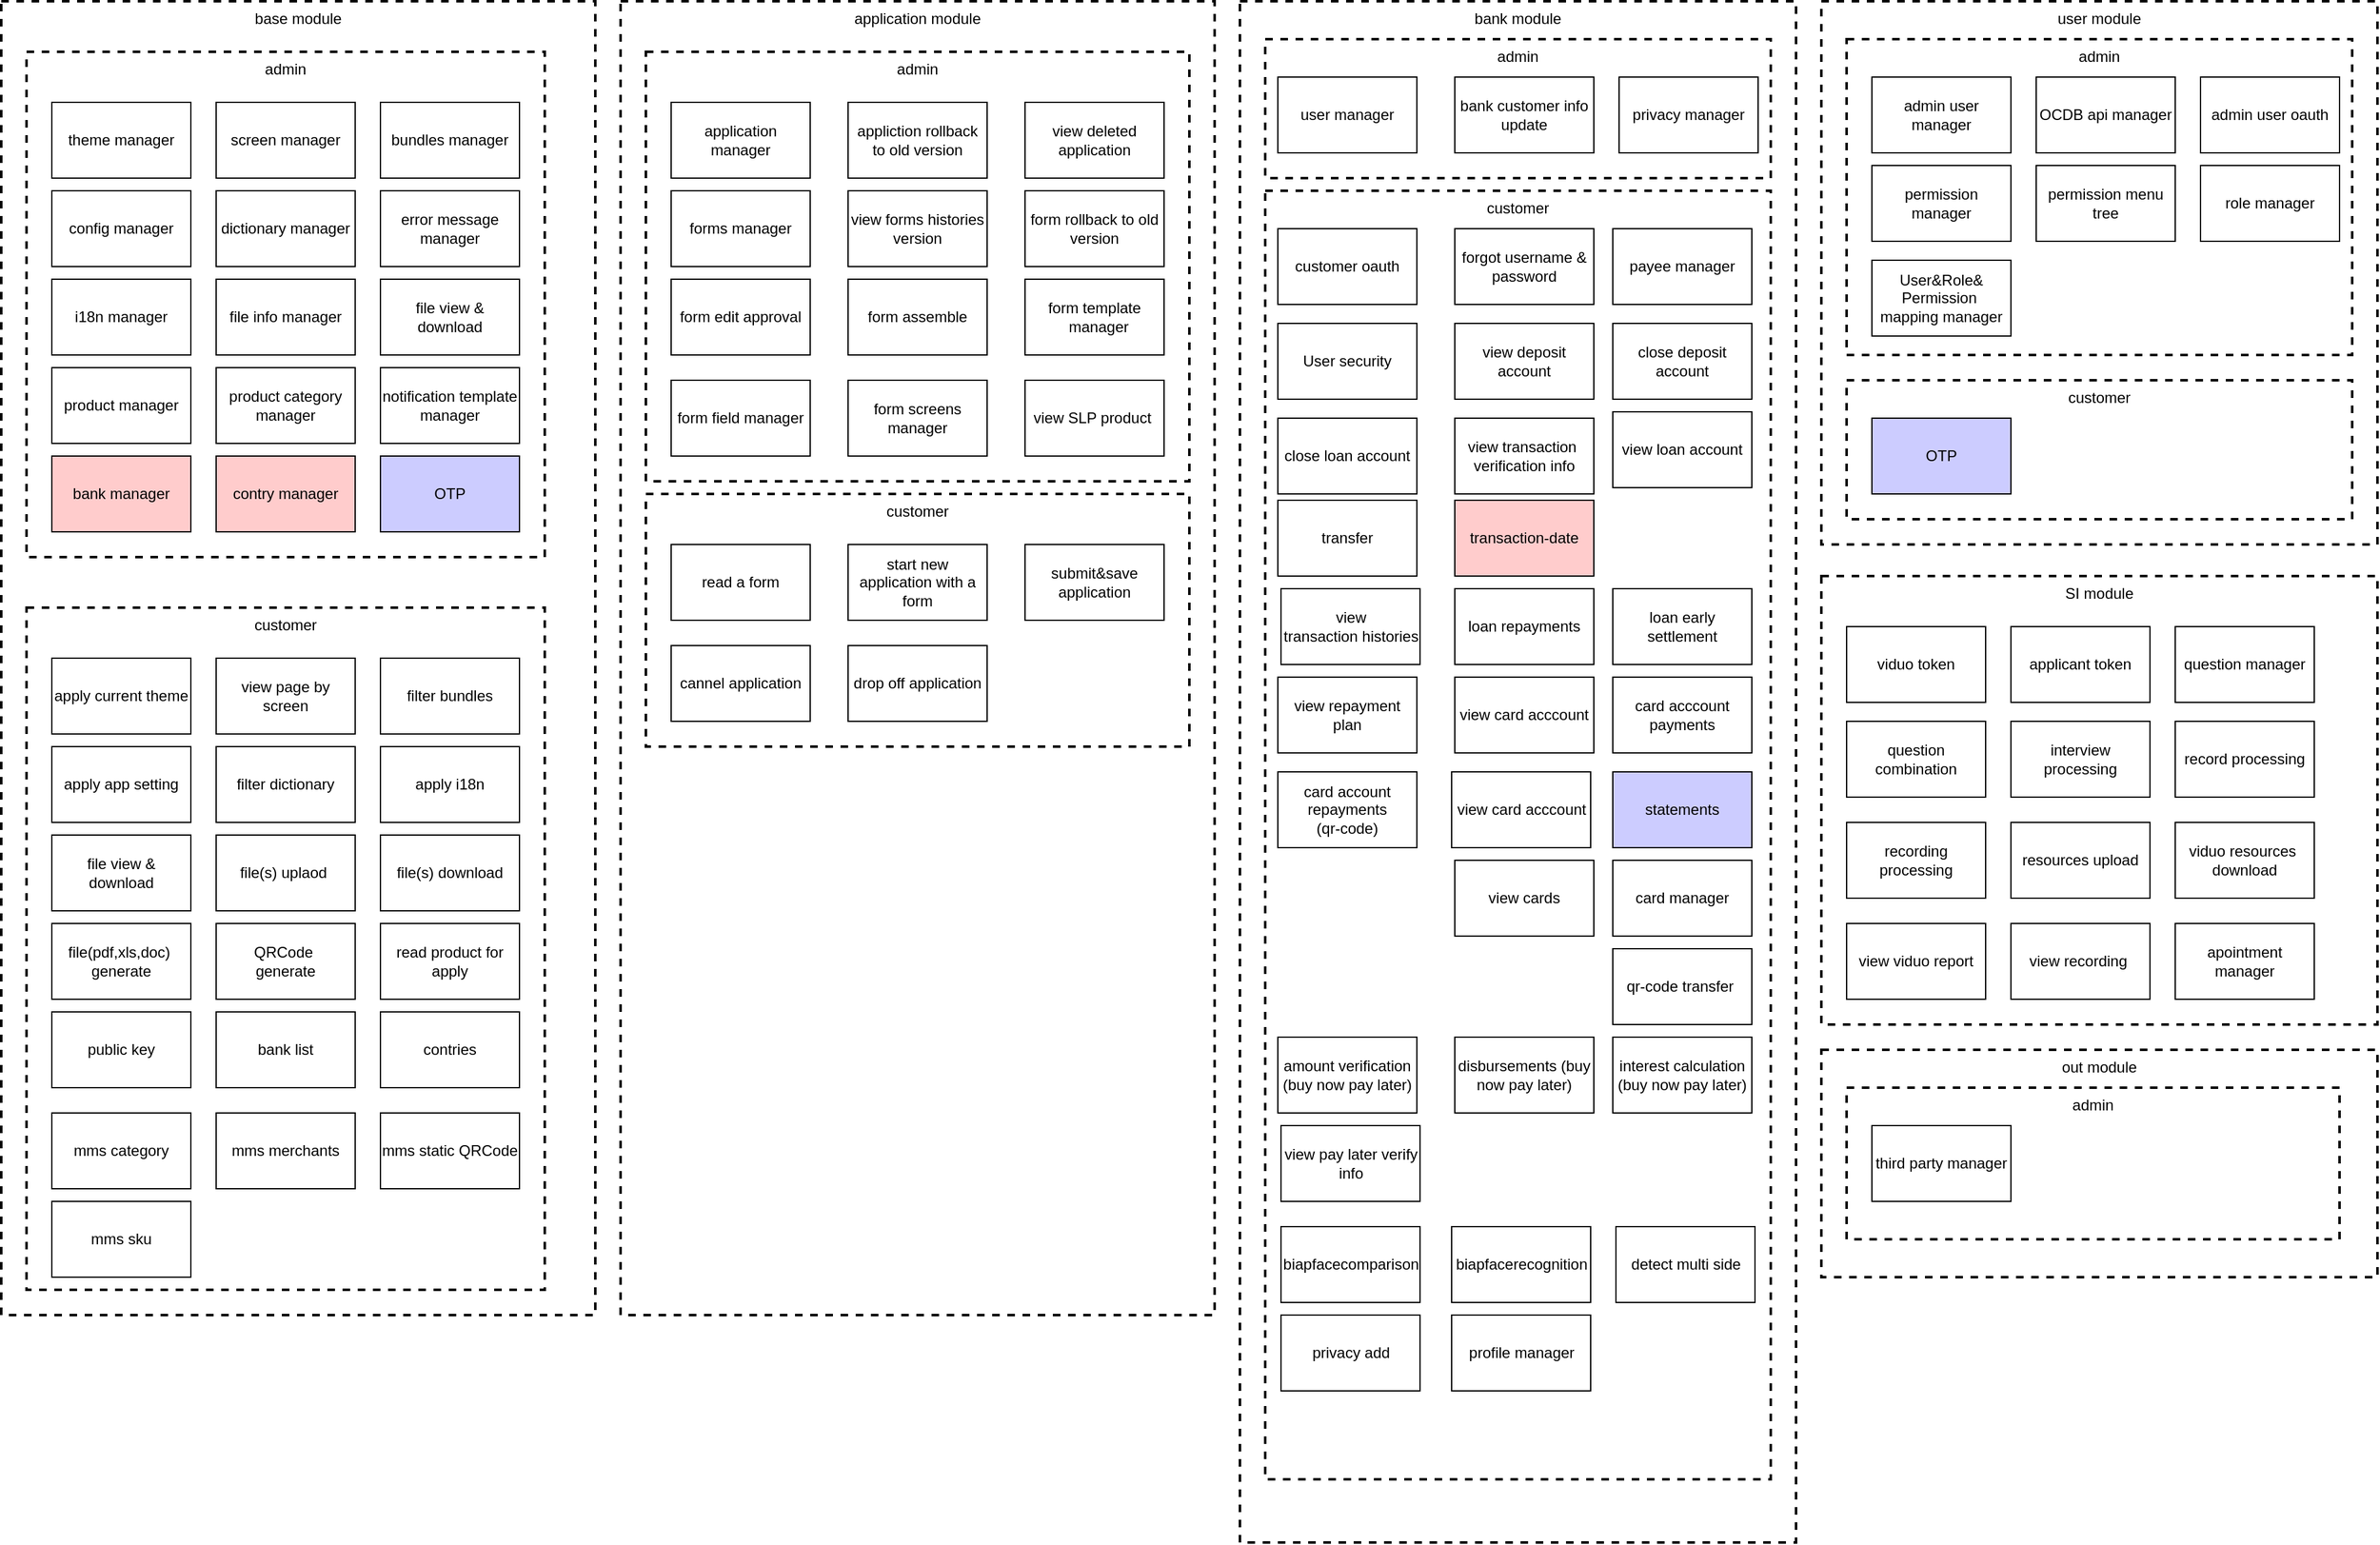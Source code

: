 <mxfile version="20.5.1" type="github">
  <diagram id="OInQUNuNO3AYRQuPPQoJ" name="第 1 页">
    <mxGraphModel dx="2062" dy="1972" grid="1" gridSize="10" guides="1" tooltips="1" connect="1" arrows="1" fold="1" page="1" pageScale="1" pageWidth="1100" pageHeight="850" math="0" shadow="0">
      <root>
        <mxCell id="0" />
        <mxCell id="1" parent="0" />
        <mxCell id="ppl4AUfpNEPx4JlbEjYc-67" value="&lt;span style=&quot;font-weight: 400;&quot;&gt;application&amp;nbsp;module&lt;/span&gt;" style="rounded=0;whiteSpace=wrap;html=1;dashed=1;strokeWidth=2;fillColor=none;verticalAlign=top;fontStyle=1" parent="1" vertex="1">
          <mxGeometry x="530" y="-830" width="470" height="1040" as="geometry" />
        </mxCell>
        <mxCell id="ppl4AUfpNEPx4JlbEjYc-68" value="&lt;span style=&quot;font-weight: 400;&quot;&gt;admin&lt;/span&gt;" style="rounded=0;whiteSpace=wrap;html=1;dashed=1;strokeWidth=2;fillColor=none;verticalAlign=top;fontStyle=1" parent="1" vertex="1">
          <mxGeometry x="550" y="-790" width="430" height="340" as="geometry" />
        </mxCell>
        <mxCell id="ppl4AUfpNEPx4JlbEjYc-69" value="&lt;span style=&quot;font-weight: 400;&quot;&gt;customer&lt;/span&gt;" style="rounded=0;whiteSpace=wrap;html=1;dashed=1;strokeWidth=2;fillColor=none;verticalAlign=top;fontStyle=1" parent="1" vertex="1">
          <mxGeometry x="550" y="-440" width="430" height="200" as="geometry" />
        </mxCell>
        <mxCell id="ppl4AUfpNEPx4JlbEjYc-70" value="application manager" style="rounded=0;whiteSpace=wrap;html=1;fontColor=#000000;fillColor=none;" parent="1" vertex="1">
          <mxGeometry x="570" y="-750" width="110" height="60" as="geometry" />
        </mxCell>
        <mxCell id="ppl4AUfpNEPx4JlbEjYc-71" value="appliction rollback to old version" style="rounded=0;whiteSpace=wrap;html=1;fontColor=#000000;fillColor=none;" parent="1" vertex="1">
          <mxGeometry x="710" y="-750" width="110" height="60" as="geometry" />
        </mxCell>
        <mxCell id="ppl4AUfpNEPx4JlbEjYc-72" value="view deleted application" style="rounded=0;whiteSpace=wrap;html=1;fontColor=#000000;fillColor=none;" parent="1" vertex="1">
          <mxGeometry x="850" y="-750" width="110" height="60" as="geometry" />
        </mxCell>
        <mxCell id="mvXVn2V-p39kU3JAdQ17-1" value="start new application with a form" style="rounded=0;whiteSpace=wrap;html=1;fontColor=#000000;fillColor=none;" parent="1" vertex="1">
          <mxGeometry x="710" y="-400" width="110" height="60" as="geometry" />
        </mxCell>
        <mxCell id="mvXVn2V-p39kU3JAdQ17-2" value="drop off application" style="rounded=0;whiteSpace=wrap;html=1;fontColor=#000000;fillColor=none;" parent="1" vertex="1">
          <mxGeometry x="710" y="-320" width="110" height="60" as="geometry" />
        </mxCell>
        <mxCell id="mvXVn2V-p39kU3JAdQ17-3" value="cannel application" style="rounded=0;whiteSpace=wrap;html=1;fontColor=#000000;fillColor=none;" parent="1" vertex="1">
          <mxGeometry x="570" y="-320" width="110" height="60" as="geometry" />
        </mxCell>
        <mxCell id="mvXVn2V-p39kU3JAdQ17-6" value="submit&amp;amp;save application" style="rounded=0;whiteSpace=wrap;html=1;fontColor=#000000;fillColor=none;" parent="1" vertex="1">
          <mxGeometry x="850" y="-400" width="110" height="60" as="geometry" />
        </mxCell>
        <mxCell id="mvXVn2V-p39kU3JAdQ17-7" value="forms manager" style="rounded=0;whiteSpace=wrap;html=1;fontColor=#000000;fillColor=none;" parent="1" vertex="1">
          <mxGeometry x="570" y="-680" width="110" height="60" as="geometry" />
        </mxCell>
        <mxCell id="mvXVn2V-p39kU3JAdQ17-8" value="view forms histories version" style="rounded=0;whiteSpace=wrap;html=1;fontColor=#000000;fillColor=none;" parent="1" vertex="1">
          <mxGeometry x="710" y="-680" width="110" height="60" as="geometry" />
        </mxCell>
        <mxCell id="mvXVn2V-p39kU3JAdQ17-9" value="form assemble" style="rounded=0;whiteSpace=wrap;html=1;fontColor=#000000;fillColor=none;" parent="1" vertex="1">
          <mxGeometry x="710" y="-610" width="110" height="60" as="geometry" />
        </mxCell>
        <mxCell id="mvXVn2V-p39kU3JAdQ17-10" value="form e&lt;span style=&quot;background-color: initial;&quot;&gt;dit approval&lt;br&gt;&lt;/span&gt;" style="rounded=0;whiteSpace=wrap;html=1;fontColor=#000000;fillColor=none;" parent="1" vertex="1">
          <mxGeometry x="570" y="-610" width="110" height="60" as="geometry" />
        </mxCell>
        <mxCell id="mvXVn2V-p39kU3JAdQ17-11" value="form rollback to old version" style="rounded=0;whiteSpace=wrap;html=1;fontColor=#000000;fillColor=none;" parent="1" vertex="1">
          <mxGeometry x="850" y="-680" width="110" height="60" as="geometry" />
        </mxCell>
        <mxCell id="mvXVn2V-p39kU3JAdQ17-12" value="form template&lt;br&gt;&amp;nbsp; manager" style="rounded=0;whiteSpace=wrap;html=1;fontColor=#000000;fillColor=none;" parent="1" vertex="1">
          <mxGeometry x="850" y="-610" width="110" height="60" as="geometry" />
        </mxCell>
        <mxCell id="mvXVn2V-p39kU3JAdQ17-13" value="form screens manager" style="rounded=0;whiteSpace=wrap;html=1;fontColor=#000000;fillColor=none;" parent="1" vertex="1">
          <mxGeometry x="710" y="-530" width="110" height="60" as="geometry" />
        </mxCell>
        <mxCell id="mvXVn2V-p39kU3JAdQ17-14" value="view SLP product&amp;nbsp;" style="rounded=0;whiteSpace=wrap;html=1;fontColor=#000000;fillColor=none;" parent="1" vertex="1">
          <mxGeometry x="850" y="-530" width="110" height="60" as="geometry" />
        </mxCell>
        <mxCell id="mvXVn2V-p39kU3JAdQ17-15" value="read a form" style="rounded=0;whiteSpace=wrap;html=1;fontColor=#000000;fillColor=none;" parent="1" vertex="1">
          <mxGeometry x="570" y="-400" width="110" height="60" as="geometry" />
        </mxCell>
        <mxCell id="mvXVn2V-p39kU3JAdQ17-17" value="&lt;span style=&quot;font-weight: 400;&quot;&gt;base module&lt;/span&gt;" style="rounded=0;whiteSpace=wrap;html=1;dashed=1;strokeWidth=2;fillColor=none;verticalAlign=top;fontStyle=1" parent="1" vertex="1">
          <mxGeometry x="40" y="-830" width="470" height="1040" as="geometry" />
        </mxCell>
        <mxCell id="mvXVn2V-p39kU3JAdQ17-18" value="&lt;span style=&quot;font-weight: 400;&quot;&gt;admin&lt;/span&gt;" style="rounded=0;whiteSpace=wrap;html=1;dashed=1;strokeWidth=2;fillColor=none;verticalAlign=top;fontStyle=1" parent="1" vertex="1">
          <mxGeometry x="60" y="-790" width="410" height="400" as="geometry" />
        </mxCell>
        <mxCell id="mvXVn2V-p39kU3JAdQ17-24" value="&lt;span style=&quot;font-weight: 400;&quot;&gt;customer&lt;/span&gt;" style="rounded=0;whiteSpace=wrap;html=1;dashed=1;strokeWidth=2;fillColor=none;verticalAlign=top;fontStyle=1" parent="1" vertex="1">
          <mxGeometry x="60" y="-350" width="410" height="540" as="geometry" />
        </mxCell>
        <mxCell id="mvXVn2V-p39kU3JAdQ17-20" value="mms category" style="rounded=0;whiteSpace=wrap;html=1;fontColor=#000000;fillColor=none;" parent="1" vertex="1">
          <mxGeometry x="80" y="50" width="110" height="60" as="geometry" />
        </mxCell>
        <mxCell id="mvXVn2V-p39kU3JAdQ17-21" value="mms&amp;nbsp;merchants" style="rounded=0;whiteSpace=wrap;html=1;fontColor=#000000;fillColor=none;" parent="1" vertex="1">
          <mxGeometry x="210" y="50" width="110" height="60" as="geometry" />
        </mxCell>
        <mxCell id="mvXVn2V-p39kU3JAdQ17-22" value="mms&amp;nbsp;static QRCode" style="rounded=0;whiteSpace=wrap;html=1;fontColor=#000000;fillColor=none;" parent="1" vertex="1">
          <mxGeometry x="340" y="50" width="110" height="60" as="geometry" />
        </mxCell>
        <mxCell id="mvXVn2V-p39kU3JAdQ17-23" value="mms&amp;nbsp;sku" style="rounded=0;whiteSpace=wrap;html=1;fontColor=#000000;fillColor=none;" parent="1" vertex="1">
          <mxGeometry x="80" y="120" width="110" height="60" as="geometry" />
        </mxCell>
        <mxCell id="mvXVn2V-p39kU3JAdQ17-26" value="theme manager" style="rounded=0;whiteSpace=wrap;html=1;fontColor=#000000;fillColor=none;" parent="1" vertex="1">
          <mxGeometry x="80" y="-750" width="110" height="60" as="geometry" />
        </mxCell>
        <mxCell id="mvXVn2V-p39kU3JAdQ17-27" value="screen manager" style="rounded=0;whiteSpace=wrap;html=1;fontColor=#000000;fillColor=none;" parent="1" vertex="1">
          <mxGeometry x="210" y="-750" width="110" height="60" as="geometry" />
        </mxCell>
        <mxCell id="mvXVn2V-p39kU3JAdQ17-28" value="bundles&amp;nbsp;manager" style="rounded=0;whiteSpace=wrap;html=1;fontColor=#000000;fillColor=none;" parent="1" vertex="1">
          <mxGeometry x="340" y="-750" width="110" height="60" as="geometry" />
        </mxCell>
        <mxCell id="mvXVn2V-p39kU3JAdQ17-29" value="error message manager" style="rounded=0;whiteSpace=wrap;html=1;fontColor=#000000;fillColor=none;" parent="1" vertex="1">
          <mxGeometry x="340" y="-680" width="110" height="60" as="geometry" />
        </mxCell>
        <mxCell id="mvXVn2V-p39kU3JAdQ17-30" value="config manager" style="rounded=0;whiteSpace=wrap;html=1;fontColor=#000000;fillColor=none;" parent="1" vertex="1">
          <mxGeometry x="80" y="-680" width="110" height="60" as="geometry" />
        </mxCell>
        <mxCell id="mvXVn2V-p39kU3JAdQ17-31" value="dictionary manager" style="rounded=0;whiteSpace=wrap;html=1;fontColor=#000000;fillColor=none;" parent="1" vertex="1">
          <mxGeometry x="210" y="-680" width="110" height="60" as="geometry" />
        </mxCell>
        <mxCell id="mvXVn2V-p39kU3JAdQ17-32" value="i18n manager" style="rounded=0;whiteSpace=wrap;html=1;fontColor=#000000;fillColor=none;" parent="1" vertex="1">
          <mxGeometry x="80" y="-610" width="110" height="60" as="geometry" />
        </mxCell>
        <mxCell id="mvXVn2V-p39kU3JAdQ17-33" value="file&amp;nbsp;info manager" style="rounded=0;whiteSpace=wrap;html=1;fontColor=#000000;fillColor=none;" parent="1" vertex="1">
          <mxGeometry x="210" y="-610" width="110" height="60" as="geometry" />
        </mxCell>
        <mxCell id="mvXVn2V-p39kU3JAdQ17-34" value="file view &amp;amp; download" style="rounded=0;whiteSpace=wrap;html=1;fontColor=#000000;fillColor=none;" parent="1" vertex="1">
          <mxGeometry x="340" y="-610" width="110" height="60" as="geometry" />
        </mxCell>
        <mxCell id="mvXVn2V-p39kU3JAdQ17-35" value="product manager" style="rounded=0;whiteSpace=wrap;html=1;fontColor=#000000;fillColor=none;" parent="1" vertex="1">
          <mxGeometry x="80" y="-540" width="110" height="60" as="geometry" />
        </mxCell>
        <mxCell id="mvXVn2V-p39kU3JAdQ17-36" value="product category manager" style="rounded=0;whiteSpace=wrap;html=1;fontColor=#000000;fillColor=none;" parent="1" vertex="1">
          <mxGeometry x="210" y="-540" width="110" height="60" as="geometry" />
        </mxCell>
        <mxCell id="mvXVn2V-p39kU3JAdQ17-37" value="notification template manager" style="rounded=0;whiteSpace=wrap;html=1;fontColor=#000000;fillColor=none;" parent="1" vertex="1">
          <mxGeometry x="340" y="-540" width="110" height="60" as="geometry" />
        </mxCell>
        <mxCell id="mvXVn2V-p39kU3JAdQ17-38" value="apply current theme" style="rounded=0;whiteSpace=wrap;html=1;fontColor=#000000;fillColor=none;" parent="1" vertex="1">
          <mxGeometry x="80" y="-310" width="110" height="60" as="geometry" />
        </mxCell>
        <mxCell id="mvXVn2V-p39kU3JAdQ17-39" value="view page by screen" style="rounded=0;whiteSpace=wrap;html=1;fontColor=#000000;fillColor=none;" parent="1" vertex="1">
          <mxGeometry x="210" y="-310" width="110" height="60" as="geometry" />
        </mxCell>
        <mxCell id="mvXVn2V-p39kU3JAdQ17-41" value="filter bundles" style="rounded=0;whiteSpace=wrap;html=1;fontColor=#000000;fillColor=none;" parent="1" vertex="1">
          <mxGeometry x="340" y="-310" width="110" height="60" as="geometry" />
        </mxCell>
        <mxCell id="mvXVn2V-p39kU3JAdQ17-42" value="apply app setting" style="rounded=0;whiteSpace=wrap;html=1;fontColor=#000000;fillColor=none;" parent="1" vertex="1">
          <mxGeometry x="80" y="-240" width="110" height="60" as="geometry" />
        </mxCell>
        <mxCell id="mvXVn2V-p39kU3JAdQ17-43" value="filter dictionary" style="rounded=0;whiteSpace=wrap;html=1;fontColor=#000000;fillColor=none;" parent="1" vertex="1">
          <mxGeometry x="210" y="-240" width="110" height="60" as="geometry" />
        </mxCell>
        <mxCell id="mvXVn2V-p39kU3JAdQ17-46" value="file view &amp;amp; download" style="rounded=0;whiteSpace=wrap;html=1;fontColor=#000000;fillColor=none;" parent="1" vertex="1">
          <mxGeometry x="80" y="-170" width="110" height="60" as="geometry" />
        </mxCell>
        <mxCell id="mvXVn2V-p39kU3JAdQ17-47" value="apply i18n" style="rounded=0;whiteSpace=wrap;html=1;fontColor=#000000;fillColor=none;" parent="1" vertex="1">
          <mxGeometry x="340" y="-240" width="110" height="60" as="geometry" />
        </mxCell>
        <mxCell id="mvXVn2V-p39kU3JAdQ17-48" value="file(s) uplaod&amp;nbsp;" style="rounded=0;whiteSpace=wrap;html=1;fontColor=#000000;fillColor=none;" parent="1" vertex="1">
          <mxGeometry x="210" y="-170" width="110" height="60" as="geometry" />
        </mxCell>
        <mxCell id="mvXVn2V-p39kU3JAdQ17-49" value="file(s) download" style="rounded=0;whiteSpace=wrap;html=1;fontColor=#000000;fillColor=none;" parent="1" vertex="1">
          <mxGeometry x="340" y="-170" width="110" height="60" as="geometry" />
        </mxCell>
        <mxCell id="mvXVn2V-p39kU3JAdQ17-51" value="file(pdf,xls,doc)&amp;nbsp;&lt;div&gt;generate&lt;/div&gt;" style="rounded=0;whiteSpace=wrap;html=1;fontColor=#000000;fillColor=none;" parent="1" vertex="1">
          <mxGeometry x="80" y="-100" width="110" height="60" as="geometry" />
        </mxCell>
        <mxCell id="mvXVn2V-p39kU3JAdQ17-53" value="QRCode&amp;nbsp;&lt;div&gt;generate&lt;/div&gt;" style="rounded=0;whiteSpace=wrap;html=1;fontColor=#000000;fillColor=none;" parent="1" vertex="1">
          <mxGeometry x="210" y="-100" width="110" height="60" as="geometry" />
        </mxCell>
        <mxCell id="mvXVn2V-p39kU3JAdQ17-54" value="read product&amp;nbsp;for apply" style="rounded=0;whiteSpace=wrap;html=1;fontColor=#000000;fillColor=none;" parent="1" vertex="1">
          <mxGeometry x="340" y="-100" width="110" height="60" as="geometry" />
        </mxCell>
        <mxCell id="mvXVn2V-p39kU3JAdQ17-56" value="public key" style="rounded=0;whiteSpace=wrap;html=1;fontColor=#000000;fillColor=none;" parent="1" vertex="1">
          <mxGeometry x="80" y="-30" width="110" height="60" as="geometry" />
        </mxCell>
        <mxCell id="mvXVn2V-p39kU3JAdQ17-57" value="bank list" style="rounded=0;whiteSpace=wrap;html=1;fontColor=#000000;fillColor=none;" parent="1" vertex="1">
          <mxGeometry x="210" y="-30" width="110" height="60" as="geometry" />
        </mxCell>
        <mxCell id="mvXVn2V-p39kU3JAdQ17-58" value="&lt;span style=&quot;font-weight: 400;&quot;&gt;bank module&lt;/span&gt;" style="rounded=0;whiteSpace=wrap;html=1;dashed=1;strokeWidth=2;fillColor=none;verticalAlign=top;fontStyle=1" parent="1" vertex="1">
          <mxGeometry x="1020" y="-830" width="440" height="1220" as="geometry" />
        </mxCell>
        <mxCell id="mvXVn2V-p39kU3JAdQ17-59" value="&lt;span style=&quot;font-weight: 400;&quot;&gt;admin&lt;/span&gt;" style="rounded=0;whiteSpace=wrap;html=1;dashed=1;strokeWidth=2;fillColor=none;verticalAlign=top;fontStyle=1" parent="1" vertex="1">
          <mxGeometry x="1040" y="-800" width="400" height="110" as="geometry" />
        </mxCell>
        <mxCell id="mvXVn2V-p39kU3JAdQ17-60" value="&lt;span style=&quot;font-weight: 400;&quot;&gt;customer&lt;/span&gt;" style="rounded=0;whiteSpace=wrap;html=1;dashed=1;strokeWidth=2;fillColor=none;verticalAlign=top;fontStyle=1" parent="1" vertex="1">
          <mxGeometry x="1040" y="-680" width="400" height="1020" as="geometry" />
        </mxCell>
        <mxCell id="mvXVn2V-p39kU3JAdQ17-62" value="user manager" style="rounded=0;whiteSpace=wrap;html=1;fontColor=#000000;fillColor=none;" parent="1" vertex="1">
          <mxGeometry x="1050" y="-770" width="110" height="60" as="geometry" />
        </mxCell>
        <mxCell id="mvXVn2V-p39kU3JAdQ17-63" value="&lt;span style=&quot;font-weight: normal;&quot;&gt;privacy manager&lt;/span&gt;" style="rounded=0;whiteSpace=wrap;html=1;fontColor=#000000;fillColor=none;fontStyle=1" parent="1" vertex="1">
          <mxGeometry x="1320" y="-770" width="110" height="60" as="geometry" />
        </mxCell>
        <mxCell id="mvXVn2V-p39kU3JAdQ17-65" value="contries" style="rounded=0;whiteSpace=wrap;html=1;fontColor=#000000;fillColor=none;" parent="1" vertex="1">
          <mxGeometry x="340" y="-30" width="110" height="60" as="geometry" />
        </mxCell>
        <mxCell id="mvXVn2V-p39kU3JAdQ17-66" value="bank customer info update" style="rounded=0;whiteSpace=wrap;html=1;fontColor=#000000;fillColor=none;" parent="1" vertex="1">
          <mxGeometry x="1190" y="-770" width="110" height="60" as="geometry" />
        </mxCell>
        <mxCell id="mvXVn2V-p39kU3JAdQ17-67" value="customer oauth" style="rounded=0;whiteSpace=wrap;html=1;fontColor=#000000;fillColor=none;" parent="1" vertex="1">
          <mxGeometry x="1050" y="-650" width="110" height="60" as="geometry" />
        </mxCell>
        <mxCell id="mvXVn2V-p39kU3JAdQ17-68" value="forgot username &amp;amp; password" style="rounded=0;whiteSpace=wrap;html=1;fontColor=#000000;fillColor=none;" parent="1" vertex="1">
          <mxGeometry x="1190" y="-650" width="110" height="60" as="geometry" />
        </mxCell>
        <mxCell id="mvXVn2V-p39kU3JAdQ17-69" value="payee manager" style="rounded=0;whiteSpace=wrap;html=1;fontColor=#000000;fillColor=none;" parent="1" vertex="1">
          <mxGeometry x="1315" y="-650" width="110" height="60" as="geometry" />
        </mxCell>
        <mxCell id="mvXVn2V-p39kU3JAdQ17-70" value="User security" style="rounded=0;whiteSpace=wrap;html=1;fontColor=#000000;fillColor=none;" parent="1" vertex="1">
          <mxGeometry x="1050" y="-575" width="110" height="60" as="geometry" />
        </mxCell>
        <mxCell id="mvXVn2V-p39kU3JAdQ17-72" value="view deposit account" style="rounded=0;whiteSpace=wrap;html=1;fontColor=#000000;fillColor=none;" parent="1" vertex="1">
          <mxGeometry x="1190" y="-575" width="110" height="60" as="geometry" />
        </mxCell>
        <mxCell id="mvXVn2V-p39kU3JAdQ17-73" value="close deposit account" style="rounded=0;whiteSpace=wrap;html=1;fontColor=#000000;fillColor=none;" parent="1" vertex="1">
          <mxGeometry x="1315" y="-575" width="110" height="60" as="geometry" />
        </mxCell>
        <mxCell id="mvXVn2V-p39kU3JAdQ17-77" value="view transaction&amp;nbsp;histories" style="rounded=0;whiteSpace=wrap;html=1;fontColor=#000000;fillColor=none;" parent="1" vertex="1">
          <mxGeometry x="1052.5" y="-365" width="110" height="60" as="geometry" />
        </mxCell>
        <mxCell id="mvXVn2V-p39kU3JAdQ17-79" value="view loan account" style="rounded=0;whiteSpace=wrap;html=1;fontColor=#000000;fillColor=none;" parent="1" vertex="1">
          <mxGeometry x="1315" y="-505" width="110" height="60" as="geometry" />
        </mxCell>
        <mxCell id="mvXVn2V-p39kU3JAdQ17-80" value="close loan account" style="rounded=0;whiteSpace=wrap;html=1;fontColor=#000000;fillColor=none;" parent="1" vertex="1">
          <mxGeometry x="1050" y="-500" width="110" height="60" as="geometry" />
        </mxCell>
        <mxCell id="mvXVn2V-p39kU3JAdQ17-84" value="loan repayments" style="rounded=0;whiteSpace=wrap;html=1;fontColor=#000000;fillColor=none;" parent="1" vertex="1">
          <mxGeometry x="1190" y="-365" width="110" height="60" as="geometry" />
        </mxCell>
        <mxCell id="mvXVn2V-p39kU3JAdQ17-85" value="loan&amp;nbsp;early settlement" style="rounded=0;whiteSpace=wrap;html=1;fontColor=#000000;fillColor=none;" parent="1" vertex="1">
          <mxGeometry x="1315" y="-365" width="110" height="60" as="geometry" />
        </mxCell>
        <mxCell id="mvXVn2V-p39kU3JAdQ17-87" value="view repayment plan" style="rounded=0;whiteSpace=wrap;html=1;fontColor=#000000;fillColor=none;" parent="1" vertex="1">
          <mxGeometry x="1050" y="-295" width="110" height="60" as="geometry" />
        </mxCell>
        <mxCell id="mvXVn2V-p39kU3JAdQ17-90" value="card acccount payments" style="rounded=0;whiteSpace=wrap;html=1;fontColor=#000000;fillColor=none;" parent="1" vertex="1">
          <mxGeometry x="1315" y="-295" width="110" height="60" as="geometry" />
        </mxCell>
        <mxCell id="mvXVn2V-p39kU3JAdQ17-91" value="view card acccount" style="rounded=0;whiteSpace=wrap;html=1;fontColor=#000000;fillColor=none;" parent="1" vertex="1">
          <mxGeometry x="1190" y="-295" width="110" height="60" as="geometry" />
        </mxCell>
        <mxCell id="mvXVn2V-p39kU3JAdQ17-92" value="card account repayments&lt;br&gt;(qr-code)" style="rounded=0;whiteSpace=wrap;html=1;fontColor=#000000;fillColor=none;" parent="1" vertex="1">
          <mxGeometry x="1050" y="-220" width="110" height="60" as="geometry" />
        </mxCell>
        <mxCell id="mvXVn2V-p39kU3JAdQ17-94" value="statements" style="rounded=0;whiteSpace=wrap;html=1;fontColor=#000000;fillColor=#CCCCFF;gradientColor=none;" parent="1" vertex="1">
          <mxGeometry x="1315" y="-220" width="110" height="60" as="geometry" />
        </mxCell>
        <mxCell id="mvXVn2V-p39kU3JAdQ17-96" value="view cards" style="rounded=0;whiteSpace=wrap;html=1;fontColor=#000000;fillColor=none;" parent="1" vertex="1">
          <mxGeometry x="1190" y="-150" width="110" height="60" as="geometry" />
        </mxCell>
        <mxCell id="mvXVn2V-p39kU3JAdQ17-98" value="card manager" style="rounded=0;whiteSpace=wrap;html=1;fontColor=#000000;fillColor=none;" parent="1" vertex="1">
          <mxGeometry x="1315" y="-150" width="110" height="60" as="geometry" />
        </mxCell>
        <mxCell id="mvXVn2V-p39kU3JAdQ17-102" value="qr-code transfer&amp;nbsp;" style="rounded=0;whiteSpace=wrap;html=1;fontColor=#000000;fillColor=none;" parent="1" vertex="1">
          <mxGeometry x="1315" y="-80" width="110" height="60" as="geometry" />
        </mxCell>
        <mxCell id="mvXVn2V-p39kU3JAdQ17-103" value="amount verification (buy now pay later)" style="rounded=0;whiteSpace=wrap;html=1;fontColor=#000000;fillColor=none;" parent="1" vertex="1">
          <mxGeometry x="1050" y="-10" width="110" height="60" as="geometry" />
        </mxCell>
        <mxCell id="mvXVn2V-p39kU3JAdQ17-104" value="disbursements (buy now pay later)" style="rounded=0;whiteSpace=wrap;html=1;fontColor=#000000;fillColor=none;" parent="1" vertex="1">
          <mxGeometry x="1190" y="-10" width="110" height="60" as="geometry" />
        </mxCell>
        <mxCell id="mvXVn2V-p39kU3JAdQ17-105" value="interest calculation (buy now pay later)" style="rounded=0;whiteSpace=wrap;html=1;fontColor=#000000;fillColor=none;" parent="1" vertex="1">
          <mxGeometry x="1315" y="-10" width="110" height="60" as="geometry" />
        </mxCell>
        <mxCell id="mvXVn2V-p39kU3JAdQ17-106" value="biapfacecomparison" style="rounded=0;whiteSpace=wrap;html=1;fontColor=#000000;fillColor=none;" parent="1" vertex="1">
          <mxGeometry x="1052.5" y="140" width="110" height="60" as="geometry" />
        </mxCell>
        <mxCell id="mvXVn2V-p39kU3JAdQ17-107" value="biapfacerecognition" style="rounded=0;whiteSpace=wrap;html=1;fontColor=#000000;fillColor=none;" parent="1" vertex="1">
          <mxGeometry x="1187.5" y="140" width="110" height="60" as="geometry" />
        </mxCell>
        <mxCell id="mvXVn2V-p39kU3JAdQ17-108" value="detect multi side" style="rounded=0;whiteSpace=wrap;html=1;fontColor=#000000;fillColor=none;" parent="1" vertex="1">
          <mxGeometry x="1317.5" y="140" width="110" height="60" as="geometry" />
        </mxCell>
        <mxCell id="lsaPHRyVFNU2QhNYm0W4-1" value="&lt;span style=&quot;font-weight: 400;&quot;&gt;user module&lt;/span&gt;" style="rounded=0;whiteSpace=wrap;html=1;dashed=1;strokeWidth=2;fillColor=none;verticalAlign=top;fontStyle=1" parent="1" vertex="1">
          <mxGeometry x="1480" y="-830" width="440" height="430" as="geometry" />
        </mxCell>
        <mxCell id="lsaPHRyVFNU2QhNYm0W4-2" value="&lt;span style=&quot;font-weight: 400;&quot;&gt;admin&lt;/span&gt;" style="rounded=0;whiteSpace=wrap;html=1;dashed=1;strokeWidth=2;fillColor=none;verticalAlign=top;fontStyle=1" parent="1" vertex="1">
          <mxGeometry x="1500" y="-800" width="400" height="250" as="geometry" />
        </mxCell>
        <mxCell id="lsaPHRyVFNU2QhNYm0W4-3" value="admin user manager" style="rounded=0;whiteSpace=wrap;html=1;fontColor=#000000;fillColor=none;" parent="1" vertex="1">
          <mxGeometry x="1520" y="-770" width="110" height="60" as="geometry" />
        </mxCell>
        <mxCell id="lsaPHRyVFNU2QhNYm0W4-4" value="OCDB api manager" style="rounded=0;whiteSpace=wrap;html=1;fontColor=#000000;fillColor=none;" parent="1" vertex="1">
          <mxGeometry x="1650" y="-770" width="110" height="60" as="geometry" />
        </mxCell>
        <mxCell id="lsaPHRyVFNU2QhNYm0W4-5" value="admin user oauth" style="rounded=0;whiteSpace=wrap;html=1;fontColor=#000000;fillColor=none;" parent="1" vertex="1">
          <mxGeometry x="1780" y="-770" width="110" height="60" as="geometry" />
        </mxCell>
        <mxCell id="lsaPHRyVFNU2QhNYm0W4-6" value="permission manager" style="rounded=0;whiteSpace=wrap;html=1;fontColor=#000000;fillColor=none;" parent="1" vertex="1">
          <mxGeometry x="1520" y="-700" width="110" height="60" as="geometry" />
        </mxCell>
        <mxCell id="lsaPHRyVFNU2QhNYm0W4-7" value="permission menu tree" style="rounded=0;whiteSpace=wrap;html=1;fontColor=#000000;fillColor=none;" parent="1" vertex="1">
          <mxGeometry x="1650" y="-700" width="110" height="60" as="geometry" />
        </mxCell>
        <mxCell id="lsaPHRyVFNU2QhNYm0W4-9" value="role manager" style="rounded=0;whiteSpace=wrap;html=1;fontColor=#000000;fillColor=none;" parent="1" vertex="1">
          <mxGeometry x="1780" y="-700" width="110" height="60" as="geometry" />
        </mxCell>
        <mxCell id="lsaPHRyVFNU2QhNYm0W4-10" value="User&amp;amp;Role&amp;amp;&lt;br&gt;Permission&amp;nbsp;&lt;br&gt;mapping manager" style="rounded=0;whiteSpace=wrap;html=1;fontColor=#000000;fillColor=none;" parent="1" vertex="1">
          <mxGeometry x="1520" y="-625" width="110" height="60" as="geometry" />
        </mxCell>
        <mxCell id="lsaPHRyVFNU2QhNYm0W4-13" value="&lt;span style=&quot;font-weight: 400;&quot;&gt;customer&lt;/span&gt;" style="rounded=0;whiteSpace=wrap;html=1;dashed=1;strokeWidth=2;fillColor=none;verticalAlign=top;fontStyle=1" parent="1" vertex="1">
          <mxGeometry x="1500" y="-530" width="400" height="110" as="geometry" />
        </mxCell>
        <mxCell id="lsaPHRyVFNU2QhNYm0W4-12" value="OTP" style="rounded=0;whiteSpace=wrap;html=1;fontColor=#000000;fillColor=#CCCCFF;" parent="1" vertex="1">
          <mxGeometry x="1520" y="-500" width="110" height="60" as="geometry" />
        </mxCell>
        <mxCell id="lsaPHRyVFNU2QhNYm0W4-14" value="&lt;span style=&quot;font-weight: 400;&quot;&gt;out module&lt;/span&gt;" style="rounded=0;whiteSpace=wrap;html=1;dashed=1;strokeWidth=2;fillColor=none;verticalAlign=top;fontStyle=1" parent="1" vertex="1">
          <mxGeometry x="1480" width="440" height="180" as="geometry" />
        </mxCell>
        <mxCell id="lsaPHRyVFNU2QhNYm0W4-16" value="&lt;span style=&quot;font-weight: 400;&quot;&gt;admin&lt;/span&gt;" style="rounded=0;whiteSpace=wrap;html=1;dashed=1;strokeWidth=2;fillColor=none;verticalAlign=top;fontStyle=1" parent="1" vertex="1">
          <mxGeometry x="1500" y="30" width="390" height="120" as="geometry" />
        </mxCell>
        <mxCell id="lsaPHRyVFNU2QhNYm0W4-17" value="third party manager" style="rounded=0;whiteSpace=wrap;html=1;fontColor=#000000;fillColor=none;" parent="1" vertex="1">
          <mxGeometry x="1520" y="60" width="110" height="60" as="geometry" />
        </mxCell>
        <mxCell id="lsaPHRyVFNU2QhNYm0W4-24" value="&lt;span style=&quot;font-weight: 400;&quot;&gt;SI module&lt;/span&gt;" style="rounded=0;whiteSpace=wrap;html=1;dashed=1;strokeWidth=2;fillColor=none;verticalAlign=top;fontStyle=1" parent="1" vertex="1">
          <mxGeometry x="1480" y="-375" width="440" height="355" as="geometry" />
        </mxCell>
        <mxCell id="lsaPHRyVFNU2QhNYm0W4-27" value="viduo token&lt;span style=&quot;color: rgba(0, 0, 0, 0); font-family: monospace; font-size: 0px; text-align: start;&quot;&gt;%3CmxGraphModel%3E%3Croot%3E%3CmxCell%20id%3D%220%22%2F%3E%3CmxCell%20id%3D%221%22%20parent%3D%220%22%2F%3E%3CmxCell%20id%3D%222%22%20value%3D%22token%22%20style%3D%22rounded%3D0%3BwhiteSpace%3Dwrap%3Bhtml%3D1%3BfontColor%3D%23000000%3BfillColor%3Dnone%3B%22%20vertex%3D%221%22%20parent%3D%221%22%3E%3CmxGeometry%20x%3D%221990%22%20y%3D%221240%22%20width%3D%22110%22%20height%3D%2260%22%20as%3D%22geometry%22%2F%3E%3C%2FmxCell%3E%3CmxCell%20id%3D%223%22%20value%3D%22applicant%20token%22%20style%3D%22rounded%3D0%3BwhiteSpace%3Dwrap%3Bhtml%3D1%3BfontColor%3D%23000000%3BfillColor%3Dnone%3B%22%20vertex%3D%221%22%20parent%3D%221%22%3E%3CmxGeometry%20x%3D%222120%22%20y%3D%221240%22%20width%3D%22110%22%20height%3D%2260%22%20as%3D%22geometry%22%2F%3E%3C%2FmxCell%3E%3CmxCell%20id%3D%224%22%20value%3D%22start%20record%22%20style%3D%22rounded%3D0%3BwhiteSpace%3Dwrap%3Bhtml%3D1%3BfontColor%3D%23000000%3BfillColor%3Dnone%3B%22%20vertex%3D%221%22%20parent%3D%221%22%3E%3CmxGeometry%20x%3D%222250%22%20y%3D%221240%22%20width%3D%22110%22%20height%3D%2260%22%20as%3D%22geometry%22%2F%3E%3C%2FmxCell%3E%3CmxCell%20id%3D%225%22%20value%3D%22end%20record%22%20style%3D%22rounded%3D0%3BwhiteSpace%3Dwrap%3Bhtml%3D1%3BfontColor%3D%23000000%3BfillColor%3Dnone%3B%22%20vertex%3D%221%22%20parent%3D%221%22%3E%3CmxGeometry%20x%3D%221990%22%20y%3D%221310%22%20width%3D%22110%22%20height%3D%2260%22%20as%3D%22geometry%22%2F%3E%3C%2FmxCell%3E%3CmxCell%20id%3D%226%22%20value%3D%22upload%20photo%22%20style%3D%22rounded%3D0%3BwhiteSpace%3Dwrap%3Bhtml%3D1%3BfontColor%3D%23000000%3BfillColor%3Dnone%3B%22%20vertex%3D%221%22%20parent%3D%221%22%3E%3CmxGeometry%20x%3D%222120%22%20y%3D%221310%22%20width%3D%22110%22%20height%3D%2260%22%20as%3D%22geometry%22%2F%3E%3C%2FmxCell%3E%3C%2Froot%3E%3C%2FmxGraphModel%3E&lt;/span&gt;" style="rounded=0;whiteSpace=wrap;html=1;fontColor=#000000;fillColor=none;" parent="1" vertex="1">
          <mxGeometry x="1500" y="-335" width="110" height="60" as="geometry" />
        </mxCell>
        <mxCell id="lsaPHRyVFNU2QhNYm0W4-28" value="applicant token" style="rounded=0;whiteSpace=wrap;html=1;fontColor=#000000;fillColor=none;" parent="1" vertex="1">
          <mxGeometry x="1630" y="-335" width="110" height="60" as="geometry" />
        </mxCell>
        <mxCell id="lsaPHRyVFNU2QhNYm0W4-31" value="resources upload" style="rounded=0;whiteSpace=wrap;html=1;fontColor=#000000;fillColor=none;" parent="1" vertex="1">
          <mxGeometry x="1630" y="-180" width="110" height="60" as="geometry" />
        </mxCell>
        <mxCell id="lsaPHRyVFNU2QhNYm0W4-32" value="apointment manager" style="rounded=0;whiteSpace=wrap;html=1;fontColor=#000000;fillColor=none;" parent="1" vertex="1">
          <mxGeometry x="1760" y="-100" width="110" height="60" as="geometry" />
        </mxCell>
        <mxCell id="lsaPHRyVFNU2QhNYm0W4-33" value="question manager" style="rounded=0;whiteSpace=wrap;html=1;fontColor=#000000;fillColor=none;" parent="1" vertex="1">
          <mxGeometry x="1760" y="-335" width="110" height="60" as="geometry" />
        </mxCell>
        <mxCell id="lsaPHRyVFNU2QhNYm0W4-34" value="question combination" style="rounded=0;whiteSpace=wrap;html=1;fontColor=#000000;fillColor=none;" parent="1" vertex="1">
          <mxGeometry x="1500" y="-260" width="110" height="60" as="geometry" />
        </mxCell>
        <mxCell id="lsaPHRyVFNU2QhNYm0W4-35" value="view viduo report" style="rounded=0;whiteSpace=wrap;html=1;fontColor=#000000;fillColor=none;" parent="1" vertex="1">
          <mxGeometry x="1500" y="-100" width="110" height="60" as="geometry" />
        </mxCell>
        <mxCell id="lsaPHRyVFNU2QhNYm0W4-36" value="&lt;div&gt;recording processing&lt;/div&gt;" style="rounded=0;whiteSpace=wrap;html=1;fontColor=#000000;fillColor=none;" parent="1" vertex="1">
          <mxGeometry x="1500" y="-180" width="110" height="60" as="geometry" />
        </mxCell>
        <mxCell id="lsaPHRyVFNU2QhNYm0W4-38" value="&lt;div&gt;viduo resources&amp;nbsp;&lt;/div&gt;download" style="rounded=0;whiteSpace=wrap;html=1;fontColor=#000000;fillColor=none;" parent="1" vertex="1">
          <mxGeometry x="1760" y="-180" width="110" height="60" as="geometry" />
        </mxCell>
        <mxCell id="lsaPHRyVFNU2QhNYm0W4-39" value="bank manager" style="rounded=0;whiteSpace=wrap;html=1;fontColor=#000000;fillColor=#FFCCCC;" parent="1" vertex="1">
          <mxGeometry x="80" y="-470" width="110" height="60" as="geometry" />
        </mxCell>
        <mxCell id="lsaPHRyVFNU2QhNYm0W4-40" value="contry manager" style="rounded=0;whiteSpace=wrap;html=1;fontColor=#000000;fillColor=#FFCCCC;" parent="1" vertex="1">
          <mxGeometry x="210" y="-470" width="110" height="60" as="geometry" />
        </mxCell>
        <mxCell id="lsaPHRyVFNU2QhNYm0W4-41" value="OTP" style="rounded=0;whiteSpace=wrap;html=1;fontColor=#000000;fillColor=#CCCCFF;" parent="1" vertex="1">
          <mxGeometry x="340" y="-470" width="110" height="60" as="geometry" />
        </mxCell>
        <mxCell id="SSHpN7lvxAZB8BlVPWyi-1" value="form field manager" style="rounded=0;whiteSpace=wrap;html=1;fontColor=#000000;fillColor=none;" vertex="1" parent="1">
          <mxGeometry x="570" y="-530" width="110" height="60" as="geometry" />
        </mxCell>
        <mxCell id="SSHpN7lvxAZB8BlVPWyi-2" value="privacy add" style="rounded=0;whiteSpace=wrap;html=1;fontColor=#000000;fillColor=none;" vertex="1" parent="1">
          <mxGeometry x="1052.5" y="210" width="110" height="60" as="geometry" />
        </mxCell>
        <mxCell id="SSHpN7lvxAZB8BlVPWyi-3" value="profile manager" style="rounded=0;whiteSpace=wrap;html=1;fontColor=#000000;fillColor=none;" vertex="1" parent="1">
          <mxGeometry x="1187.5" y="210" width="110" height="60" as="geometry" />
        </mxCell>
        <mxCell id="SSHpN7lvxAZB8BlVPWyi-6" value="view pay later verify info" style="rounded=0;whiteSpace=wrap;html=1;fontColor=#000000;fillColor=none;" vertex="1" parent="1">
          <mxGeometry x="1052.5" y="60" width="110" height="60" as="geometry" />
        </mxCell>
        <mxCell id="SSHpN7lvxAZB8BlVPWyi-7" value="view transaction&amp;nbsp;&lt;br&gt;verification info" style="rounded=0;whiteSpace=wrap;html=1;fontColor=#000000;fillColor=none;" vertex="1" parent="1">
          <mxGeometry x="1190" y="-500" width="110" height="60" as="geometry" />
        </mxCell>
        <mxCell id="SSHpN7lvxAZB8BlVPWyi-8" value="transfer" style="rounded=0;whiteSpace=wrap;html=1;fontColor=#000000;fillColor=none;" vertex="1" parent="1">
          <mxGeometry x="1050" y="-435" width="110" height="60" as="geometry" />
        </mxCell>
        <mxCell id="SSHpN7lvxAZB8BlVPWyi-9" value="transaction-date" style="rounded=0;whiteSpace=wrap;html=1;fontColor=#000000;fillColor=#FFCCCC;" vertex="1" parent="1">
          <mxGeometry x="1190" y="-435" width="110" height="60" as="geometry" />
        </mxCell>
        <mxCell id="SSHpN7lvxAZB8BlVPWyi-10" value="view card acccount" style="rounded=0;whiteSpace=wrap;html=1;fontColor=#000000;fillColor=none;" vertex="1" parent="1">
          <mxGeometry x="1187.5" y="-220" width="110" height="60" as="geometry" />
        </mxCell>
        <mxCell id="SSHpN7lvxAZB8BlVPWyi-11" value="&lt;div&gt;view recording&amp;nbsp;&lt;/div&gt;" style="rounded=0;whiteSpace=wrap;html=1;fontColor=#000000;fillColor=none;" vertex="1" parent="1">
          <mxGeometry x="1630" y="-100" width="110" height="60" as="geometry" />
        </mxCell>
        <mxCell id="SSHpN7lvxAZB8BlVPWyi-12" value="&lt;div&gt;record processing&lt;/div&gt;" style="rounded=0;whiteSpace=wrap;html=1;fontColor=#000000;fillColor=none;" vertex="1" parent="1">
          <mxGeometry x="1760" y="-260" width="110" height="60" as="geometry" />
        </mxCell>
        <mxCell id="SSHpN7lvxAZB8BlVPWyi-13" value="&lt;div&gt;interview processing&lt;/div&gt;" style="rounded=0;whiteSpace=wrap;html=1;fontColor=#000000;fillColor=none;" vertex="1" parent="1">
          <mxGeometry x="1630" y="-260" width="110" height="60" as="geometry" />
        </mxCell>
      </root>
    </mxGraphModel>
  </diagram>
</mxfile>
